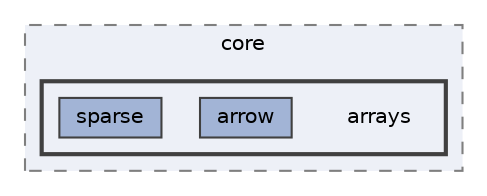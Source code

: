 digraph "/home/jam/Research/IRES-2025/dev/src/llm-scripts/testing/hypothesis-testing/hyp-env/lib/python3.12/site-packages/pandas/core/arrays"
{
 // LATEX_PDF_SIZE
  bgcolor="transparent";
  edge [fontname=Helvetica,fontsize=10,labelfontname=Helvetica,labelfontsize=10];
  node [fontname=Helvetica,fontsize=10,shape=box,height=0.2,width=0.4];
  compound=true
  subgraph clusterdir_5205ffcf50a564ea4f46690fbcd2ca15 {
    graph [ bgcolor="#edf0f7", pencolor="grey50", label="core", fontname=Helvetica,fontsize=10 style="filled,dashed", URL="dir_5205ffcf50a564ea4f46690fbcd2ca15.html",tooltip=""]
  subgraph clusterdir_7c098911b66336137bd82a6b50acf398 {
    graph [ bgcolor="#edf0f7", pencolor="grey25", label="", fontname=Helvetica,fontsize=10 style="filled,bold", URL="dir_7c098911b66336137bd82a6b50acf398.html",tooltip=""]
    dir_7c098911b66336137bd82a6b50acf398 [shape=plaintext, label="arrays"];
  dir_f4289e9c96f1995302f7bfa6f34bb783 [label="arrow", fillcolor="#a2b4d6", color="grey25", style="filled", URL="dir_f4289e9c96f1995302f7bfa6f34bb783.html",tooltip=""];
  dir_b22a79635631502dfda4332eef8cc61a [label="sparse", fillcolor="#a2b4d6", color="grey25", style="filled", URL="dir_b22a79635631502dfda4332eef8cc61a.html",tooltip=""];
  }
  }
}
